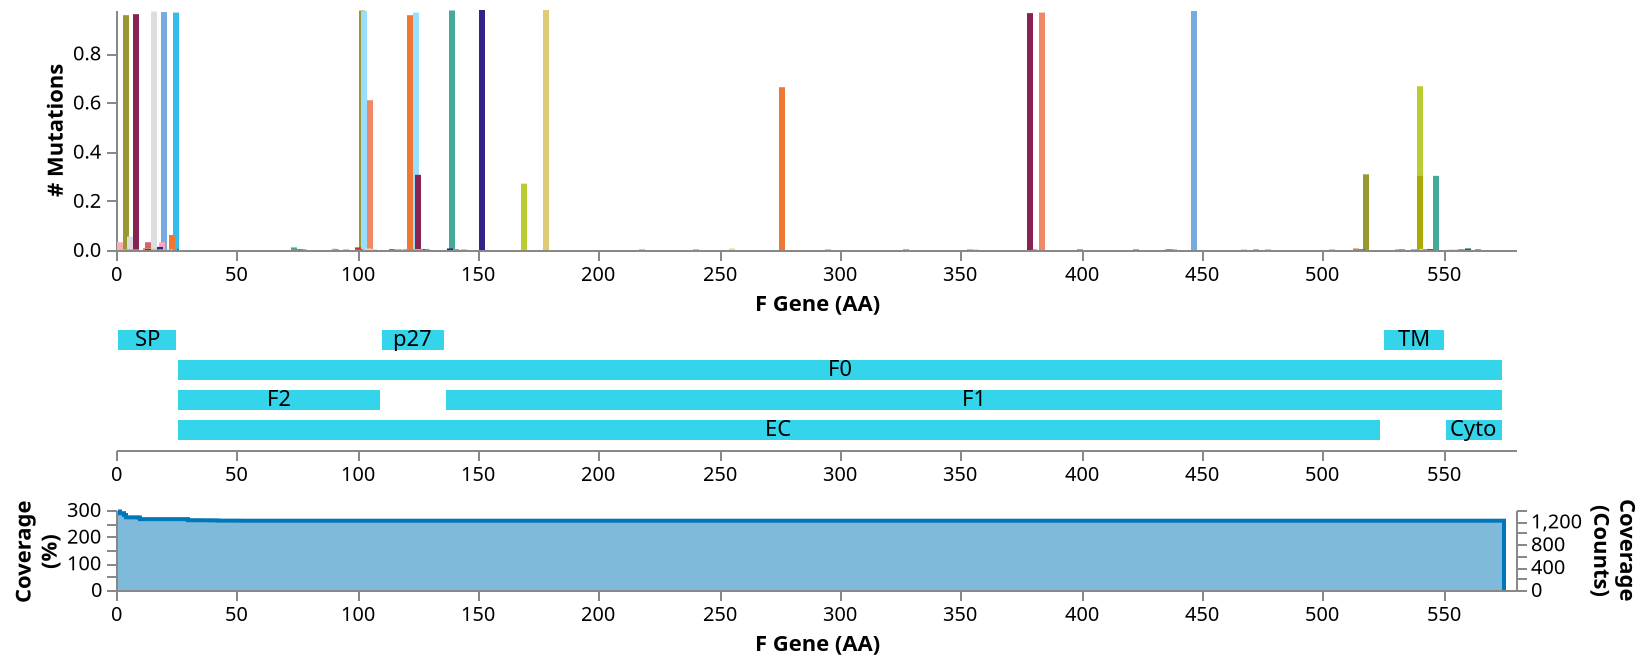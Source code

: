 {
  "$schema": "https://vega.github.io/schema/vega/v5.json",
  "description": "A basic bar chart example, with value labels shown upon mouse hover.",
  "width": 700,
  "height": 300,
  "padding": 5,

  "signals": [
    { "name": "entropyPlotHeight", "value": 120 },
    { "name": "entropyPlotYRange", "update": "[entropyPlotHeight, 0]" },

    { "name": "domainPlotHeight", "value": 60 },
    { "name": "domainPlotYRange", "update": "[domainPlotHeight, 0]" },
    { "name": "domainPlotY", "update": "height - entropyPlotHeight - 20" },

    { "name": "coveragePlotHeight", "value": 40 },
    { "name": "coveragePlotYRange", "update": "[coveragePlotHeight, 0]" },
    { "name": "coveragePlotY", "update": "domainPlotY + domainPlotHeight + 30"},

    { "name": "yMode", "value": "percentages"},
    { "name": "yScaleExponent", "value": 1.0 },
    { "name": "totalSequences", "value": 474 },
    { "name": "numDomainRows", "value": 4 },
    { "name": "domainYScale", "update": "[0, numDomainRows * 1.5]"},
    { "name": "posField", "value": 1 },
    {
      "name": "rectWidth",
      "update": "invert('xDetail', 3)"
    },
    { "name": "xRange", "value": [0, 580] },
    { "name": "xLabel", "value": "F Gene (AA)" },
    { "name": "yLabel", "value": "# Mutations" },
    { "name": "detailDomain" },
    {
      "name": "hoverGroup",
      "value": null,
      "on": [
        {
          "events": "@entropybars:mouseover!",
          "update": "{group: datum.mutation}"
        },
        {
          "events": "@entropybars:mouseout!",
          "update": "null"
        }
      ]
    },
    {
      "name": "clearMutation",
      "value": true,
      "on": [
        {
          "events": "mouseup[!event.item]",
          "update": "true",
          "force": true
        }
      ]
    },
    {
      "name": "shiftMutation",
      "value": false,
      "on": [
        {
          "events": "@entropybars:click",
          "update": "event.shiftKey",
          "force": true
        }
      ]
    },
    {
      "name": "clickedMutation",
      "value": null,
      "on": [
        {
          "events": "@entropybars:click",
          "update": "{group: datum.mutation}",
          "force": true
        }
      ]
    },
    {
      "name": "clearDomain",
      "value": true,
      "on": [{ "events": "window:mousedown", "update": "true", "force": true }]
    },
    {
      "name": "shiftDomain",
      "value": false,
      "on": [
        {
          "events": "@domain_rects:click",
          "update": "event.shiftKey",
          "force": true
        }
      ]
    },
    {
      "name": "clickedDomain",
      "value": null,
      "on": [
        {
          "events": "@domain_rects:click",
          "update": "{name: datum.name}",
          "force": true
        }
      ]
    }
  ],
  "data": [
    {
      "name": "table",
      "format": {
        "type": "json"
      },
      "values": [{"group_id":196,"counts":463,"group":"F|152|V|I","group_name":"F:V152I","color":"#332288","percent":0.9767932489451476,"pos":152,"gene_or_protein":"F","mutation":"F|152|V|I","mutationName":"F:V152I","feature":"F","partial_adjusted":1},{"group_id":225,"counts":463,"group":"F|178|L|V","group_name":"F:L178V","color":"#ddcc77","percent":0.9767932489451476,"pos":178,"gene_or_protein":"F","mutation":"F|178|L|V","mutationName":"F:L178V","feature":"F","partial_adjusted":1},{"group_id":8,"counts":462,"group":"F|102|P|A","group_name":"F:P102A","color":"#999933","percent":0.9746835443037974,"pos":102,"gene_or_protein":"F","mutation":"F|102|P|A","mutationName":"F:P102A","feature":"F","partial_adjusted":0.9978401727861771},{"group_id":174,"counts":462,"group":"F|139|V|G","group_name":"F:V139G","color":"#44aa99","percent":0.9746835443037974,"pos":139,"gene_or_protein":"F","mutation":"F|139|V|G","mutationName":"F:V139G","feature":"F","partial_adjusted":0.9978401727861771},{"group_id":14,"counts":461,"group":"F|103|T|A","group_name":"F:T103A","color":"#99DDFF","percent":0.9725738396624473,"pos":103,"gene_or_protein":"F","mutation":"F|103|T|A","mutationName":"F:T103A","feature":"F","partial_adjusted":0.9956803455723542},{"group_id":517,"counts":461,"group":"F|447|M|V","group_name":"F:M447V","color":"#77AADD","percent":0.9725738396624473,"pos":447,"gene_or_protein":"F","mutation":"F|447|M|V","mutationName":"F:M447V","feature":"F","partial_adjusted":0.9956803455723542},{"group_id":213,"counts":460,"group":"F|16|T|A","group_name":"F:T16A","color":"#DDDDDD","percent":0.9704641350210971,"pos":16,"gene_or_protein":"F","mutation":"F|16|T|A","mutationName":"F:T16A","feature":"F","partial_adjusted":0.9935205183585313},{"group_id":301,"counts":459,"group":"F|20|F|L","group_name":"F:F20L","color":"#77AADD","percent":0.9683544303797469,"pos":20,"gene_or_protein":"F","mutation":"F|20|F|L","mutationName":"F:F20L","feature":"F","partial_adjusted":0.9913606911447084},{"group_id":110,"counts":458,"group":"F|124|K|N","group_name":"F:K124N","color":"#99DDFF","percent":0.9662447257383966,"pos":124,"gene_or_protein":"F","mutation":"F|124|K|N","mutationName":"F:K124N","feature":"F","partial_adjusted":0.9892008639308856},{"group_id":359,"counts":458,"group":"F|25|G|S","group_name":"F:G25S","color":"#33bbee","percent":0.9662447257383966,"pos":25,"gene_or_protein":"F","mutation":"F|25|G|S","mutationName":"F:G25S","feature":"F","partial_adjusted":0.9892008639308856},{"group_id":475,"counts":458,"group":"F|384|V|I","group_name":"F:V384I","color":"#EE8866","percent":0.9662447257383966,"pos":384,"gene_or_protein":"F","mutation":"F|384|V|I","mutationName":"F:V384I","feature":"F","partial_adjusted":0.9892008639308856},{"group_id":467,"counts":457,"group":"F|379|I|V","group_name":"F:I379V","color":"#882255","percent":0.9641350210970464,"pos":379,"gene_or_protein":"F","mutation":"F|379|I|V","mutationName":"F:I379V","feature":"F","partial_adjusted":0.9870410367170627},{"group_id":731,"counts":455,"group":"F|8|A|T","group_name":"F:A8T","color":"#882255","percent":0.959915611814346,"pos":8,"gene_or_protein":"F","mutation":"F|8|A|T","mutationName":"F:A8T","feature":"F","partial_adjusted":0.9827213822894169},{"group_id":97,"counts":453,"group":"F|122|A|T","group_name":"F:A122T","color":"#ee7733","percent":0.9556962025316456,"pos":122,"gene_or_protein":"F","mutation":"F|122|A|T","mutationName":"F:A122T","feature":"F","partial_adjusted":0.978401727861771},{"group_id":560,"counts":453,"group":"F|4|L|P","group_name":"F:L4P","color":"#999933","percent":0.9556962025316456,"pos":4,"gene_or_protein":"F","mutation":"F|4|L|P","mutationName":"F:L4P","feature":"F","partial_adjusted":0.978401727861771},{"group_id":616,"counts":316,"group":"F|540|S|A","group_name":"F:S540A","color":"#BBCC33","percent":0.6666666666666666,"pos":540,"gene_or_protein":"F","mutation":"F|540|S|A","mutationName":"F:S540A","feature":"F","partial_adjusted":0.6825053995680346},{"group_id":385,"counts":314,"group":"F|276|N|S","group_name":"F:N276S","color":"#ee7733","percent":0.6624472573839663,"pos":276,"gene_or_protein":"F","mutation":"F|276|N|S","mutationName":"F:N276S","feature":"F","partial_adjusted":0.6781857451403888},{"group_id":19,"counts":289,"group":"F|105|N|S","group_name":"F:N105S","color":"#EE8866","percent":0.609704641350211,"pos":105,"gene_or_protein":"F","mutation":"F|105|N|S","mutationName":"F:N105S","feature":"F","partial_adjusted":0.6241900647948164},{"group_id":584,"counts":146,"group":"F|518|A|V","group_name":"F:A518V","color":"#999933","percent":0.3080168776371308,"pos":518,"gene_or_protein":"F","mutation":"F|518|A|V","mutationName":"F:A518V","feature":"F","partial_adjusted":0.31533477321814257},{"group_id":131,"counts":145,"group":"F|125|T|N","group_name":"F:T125N","color":"#882255","percent":0.3059071729957806,"pos":125,"gene_or_protein":"F","mutation":"F|125|T|N","mutationName":"F:T125N","feature":"F","partial_adjusted":0.31317494600431967},{"group_id":617,"counts":143,"group":"F|540|S|L","group_name":"F:S540L","color":"#AAAA00","percent":0.30168776371308015,"pos":540,"gene_or_protein":"F","mutation":"F|540|S|L","mutationName":"F:S540L","feature":"F","partial_adjusted":0.30885529157667385},{"group_id":630,"counts":143,"group":"F|547|L|F","group_name":"F:L547F","color":"#44aa99","percent":0.30168776371308015,"pos":547,"gene_or_protein":"F","mutation":"F|547|L|F","mutationName":"F:L547F","feature":"F","partial_adjusted":0.30885529157667385},{"group_id":208,"counts":128,"group":"F|169|S|N","group_name":"F:S169N","color":"#BBCC33","percent":0.270042194092827,"pos":169,"gene_or_protein":"F","mutation":"F|169|S|N","mutationName":"F:S169N","feature":"F","partial_adjusted":0.27645788336933047},{"group_id":337,"counts":29,"group":"F|23|A|T","group_name":"F:A23T","color":"#ee7733","percent":0.06118143459915612,"pos":23,"gene_or_protein":"F","mutation":"F|23|A|T","mutationName":"F:A23T","feature":"F","partial_adjusted":0.06263498920086392},{"group_id":693,"counts":26,"group":"F|6|L|F","group_name":"F:L6F","color":"#DDDDDD","percent":0.05485232067510549,"pos":6,"gene_or_protein":"F","mutation":"F|6|L|F","mutationName":"F:L6F","feature":"F","partial_adjusted":0.056155507559395246},{"group_id":178,"counts":15,"group":"F|13|T|A","group_name":"F:T13A","color":"#cc6677","percent":0.03164556962025317,"pos":13,"gene_or_protein":"F","mutation":"F|13|T|A","mutationName":"F:T13A","feature":"F","partial_adjusted":0.032397408207343416},{"group_id":260,"counts":15,"group":"F|19|T|S","group_name":"F:T19S","color":"#FFAABB","percent":0.03164556962025317,"pos":19,"gene_or_protein":"F","mutation":"F|19|T|S","mutationName":"F:T19S","feature":"F","partial_adjusted":0.032397408207343416},{"group_id":404,"counts":15,"group":"F|2|E|D","group_name":"F:E2D","color":"#FFAABB","percent":0.03164556962025317,"pos":2,"gene_or_protein":"F","mutation":"F|2|E|D","mutationName":"F:E2D","feature":"F","partial_adjusted":0.032397408207343416},{"group_id":244,"counts":6,"group":"F|18|V|A","group_name":"F:V18A","color":"#332288","percent":0.012658227848101266,"pos":18,"gene_or_protein":"F","mutation":"F|18|V|A","mutationName":"F:V18A","feature":"F","partial_adjusted":0.012958963282937365},{"group_id":2,"counts":5,"group":"F|100|T|S","group_name":"F:T100S","color":"#cc3311","percent":0.010548523206751054,"pos":100,"gene_or_protein":"F","mutation":"F|100|T|S","mutationName":"F:T100S","feature":"F","partial_adjusted":0.01079913606911447},{"group_id":702,"counts":5,"group":"F|74|A|T","group_name":"F:A74T","color":"#44aa99","percent":0.010548523206751054,"pos":74,"gene_or_protein":"F","mutation":"F|74|A|T","mutationName":"F:A74T","feature":"F","partial_adjusted":0.01079913606911447},{"group_id":163,"counts":4,"group":"F|12|T|I","group_name":"F:T12I","color":"#EE8866","percent":0.008438818565400843,"pos":12,"gene_or_protein":"F","mutation":"F|12|T|I","mutationName":"F:T12I","feature":"F","partial_adjusted":0.008639308855291577},{"group_id":741,"counts":3,"group":"F|90|V|I","group_name":"F:V90I","color":"#DDDDDD","percent":0.006329113924050633,"pos":90,"gene_or_protein":"F","mutation":"F|90|V|I","mutationName":"F:V90I","feature":"F","partial_adjusted":0.0064794816414686825},{"group_id":201,"counts":3,"group":"F|15|L|F","group_name":"F:L15F","color":"#ddcc77","percent":0.006329113924050633,"pos":15,"gene_or_protein":"F","mutation":"F|15|L|F","mutationName":"F:L15F","feature":"F","partial_adjusted":0.0064794816414686825},{"group_id":655,"counts":3,"group":"F|560|S|N","group_name":"F:S560N","color":"#117733","percent":0.006329113924050633,"pos":560,"gene_or_protein":"F","mutation":"F|560|S|N","mutationName":"F:S560N","feature":"F","partial_adjusted":0.0064794816414686825},{"group_id":18,"counts":3,"group":"F|104|N|S","group_name":"F:N104S","color":"#EEDD88","percent":0.006329113924050633,"pos":104,"gene_or_protein":"F","mutation":"F|104|N|S","mutationName":"F:N104S","feature":"F","partial_adjusted":0.0064794816414686825},{"group_id":172,"counts":3,"group":"F|138|L|I","group_name":"F:L138I","color":"#332288","percent":0.006329113924050633,"pos":138,"gene_or_protein":"F","mutation":"F|138|L|I","mutationName":"F:L138I","feature":"F","partial_adjusted":0.0064794816414686825},{"group_id":354,"counts":3,"group":"F|255|S|G","group_name":"F:S255G","color":"#EEDD88","percent":0.006329113924050633,"pos":255,"gene_or_protein":"F","mutation":"F|255|S|G","mutationName":"F:S255G","feature":"F","partial_adjusted":0.0064794816414686825},{"group_id":577,"counts":3,"group":"F|514|H|Y","group_name":"F:H514Y","color":"#ee7733","percent":0.006329113924050633,"pos":514,"gene_or_protein":"F","mutation":"F|514|H|Y","mutationName":"F:H514Y","feature":"F","partial_adjusted":0.0064794816414686825},{"group_id":49,"counts":2,"group":"F|114|F|S","group_name":"F:F114S","color":"#ee7733","percent":0.004219409282700422,"pos":114,"gene_or_protein":"F","mutation":"F|114|F|S","mutationName":"F:F114S","feature":"F","partial_adjusted":0.004319654427645789},{"group_id":179,"counts":2,"group":"F|13|T|I","group_name":"F:T13I","color":"#882255","percent":0.004219409282700422,"pos":13,"gene_or_protein":"F","mutation":"F|13|T|I","mutationName":"F:T13I","feature":"F","partial_adjusted":0.004319654427645789},{"group_id":21,"counts":2,"group":"F|107|A|S","group_name":"F:A107S","color":"#DDDDDD","percent":0.004219409282700422,"pos":107,"gene_or_protein":"F","mutation":"F|107|A|S","mutationName":"F:A107S","feature":"F","partial_adjusted":0.004319654427645789},{"group_id":358,"counts":2,"group":"F|25|G|N","group_name":"F:G25N","color":"#0077bb","percent":0.004219409282700422,"pos":25,"gene_or_protein":"F","mutation":"F|25|G|N","mutationName":"F:G25N","feature":"F","partial_adjusted":0.004319654427645789},{"group_id":137,"counts":2,"group":"F|127|V|I","group_name":"F:V127I","color":"#AAAA00","percent":0.004219409282700422,"pos":127,"gene_or_protein":"F","mutation":"F|127|V|I","mutationName":"F:V127I","feature":"F","partial_adjusted":0.004319654427645789},{"group_id":181,"counts":2,"group":"F|141|L|F","group_name":"F:L141F","color":"#77AADD","percent":0.004219409282700422,"pos":141,"gene_or_protein":"F","mutation":"F|141|L|F","mutationName":"F:L141F","feature":"F","partial_adjusted":0.004319654427645789},{"group_id":618,"counts":2,"group":"F|541|L|S","group_name":"F:L541S","color":"#EEDD88","percent":0.004219409282700422,"pos":541,"gene_or_protein":"F","mutation":"F|541|L|S","mutationName":"F:L541S","feature":"F","partial_adjusted":0.004319654427645789},{"group_id":730,"counts":2,"group":"F|8|A|S","group_name":"F:A8S","color":"#cc6677","percent":0.004219409282700422,"pos":8,"gene_or_protein":"F","mutation":"F|8|A|S","mutationName":"F:A8S","feature":"F","partial_adjusted":0.004319654427645789},{"group_id":142,"counts":2,"group":"F|128|T|I","group_name":"F:T128I","color":"#0077bb","percent":0.004219409282700422,"pos":128,"gene_or_protein":"F","mutation":"F|128|T|I","mutationName":"F:T128I","feature":"F","partial_adjusted":0.004319654427645789},{"group_id":706,"counts":2,"group":"F|76|V|A","group_name":"F:V76A","color":"#cc6677","percent":0.004219409282700422,"pos":76,"gene_or_protein":"F","mutation":"F|76|V|A","mutationName":"F:V76A","feature":"F","partial_adjusted":0.004319654427645789},{"group_id":64,"counts":2,"group":"F|117|Y|H","group_name":"F:Y117H","color":"#BBCC33","percent":0.004219409282700422,"pos":117,"gene_or_protein":"F","mutation":"F|117|Y|H","mutationName":"F:Y117H","feature":"F","partial_adjusted":0.004319654427645789},{"group_id":113,"counts":2,"group":"F|124|K|Y","group_name":"F:K124Y","color":"#AAAA00","percent":0.004219409282700422,"pos":124,"gene_or_protein":"F","mutation":"F|124|K|Y","mutationName":"F:K124Y","feature":"F","partial_adjusted":0.004319654427645789},{"group_id":626,"counts":2,"group":"F|544|V|I","group_name":"F:V544I","color":"#cc3311","percent":0.004219409282700422,"pos":544,"gene_or_protein":"F","mutation":"F|544|V|I","mutationName":"F:V544I","feature":"F","partial_adjusted":0.004319654427645789},{"group_id":708,"counts":1,"group":"F|77|K|R","group_name":"F:K77R","color":"#aa4499","percent":0.002109704641350211,"pos":77,"gene_or_protein":"F","mutation":"F|77|K|R","mutationName":"F:K77R","feature":"F","partial_adjusted":0.0021598272138228943},{"group_id":509,"counts":1,"group":"F|436|S|F","group_name":"F:S436F","color":"#88ccee","percent":0.002109704641350211,"pos":436,"gene_or_protein":"F","mutation":"F|436|S|F","mutationName":"F:S436F","feature":"F","partial_adjusted":0.0021598272138228943},{"group_id":543,"counts":1,"group":"F|477|F|Y","group_name":"F:F477Y","color":"#44BB99","percent":0.002109704641350211,"pos":477,"gene_or_protein":"F","mutation":"F|477|F|Y","mutationName":"F:F477Y","feature":"F","partial_adjusted":0.0021598272138228943},{"group_id":133,"counts":1,"group":"F|125|T|S","group_name":"F:T125S","color":"#77AADD","percent":0.002109704641350211,"pos":125,"gene_or_protein":"F","mutation":"F|125|T|S","mutationName":"F:T125S","feature":"F","partial_adjusted":0.0021598272138228943},{"group_id":87,"counts":1,"group":"F|120|N|K","group_name":"F:N120K","color":"#44BB99","percent":0.002109704641350211,"pos":120,"gene_or_protein":"F","mutation":"F|120|N|K","mutationName":"F:N120K","feature":"F","partial_adjusted":0.0021598272138228943},{"group_id":129,"counts":1,"group":"F|125|T|I","group_name":"F:T125I","color":"#ddcc77","percent":0.002109704641350211,"pos":125,"gene_or_protein":"F","mutation":"F|125|T|I","mutationName":"F:T125I","feature":"F","partial_adjusted":0.0021598272138228943},{"group_id":350,"counts":1,"group":"F|24|S|F","group_name":"F:S24F","color":"#99DDFF","percent":0.002109704641350211,"pos":24,"gene_or_protein":"F","mutation":"F|24|S|F","mutationName":"F:S24F","feature":"F","partial_adjusted":0.0021598272138228943},{"group_id":742,"counts":1,"group":"F|91|T|I","group_name":"F:T91I","color":"#0077bb","percent":0.002109704641350211,"pos":91,"gene_or_protein":"F","mutation":"F|91|T|I","mutationName":"F:T91I","feature":"F","partial_adjusted":0.0021598272138228943},{"group_id":567,"counts":1,"group":"F|504|A|S","group_name":"F:A504S","color":"#44BB99","percent":0.002109704641350211,"pos":504,"gene_or_protein":"F","mutation":"F|504|A|S","mutationName":"F:A504S","feature":"F","partial_adjusted":0.0021598272138228943},{"group_id":489,"counts":1,"group":"F|3|L|S","group_name":"F:L3S","color":"#ddcc77","percent":0.002109704641350211,"pos":3,"gene_or_protein":"F","mutation":"F|3|L|S","mutationName":"F:L3S","feature":"F","partial_adjusted":0.0021598272138228943},{"group_id":432,"counts":1,"group":"F|327|K|R","group_name":"F:K327R","color":"#009988","percent":0.002109704641350211,"pos":327,"gene_or_protein":"F","mutation":"F|327|K|R","mutationName":"F:K327R","feature":"F","partial_adjusted":0.0021598272138228943},{"group_id":642,"counts":1,"group":"F|553|R|K","group_name":"F:R553K","color":"#EEDD88","percent":0.002109704641350211,"pos":553,"gene_or_protein":"F","mutation":"F|553|R|K","mutationName":"F:R553K","feature":"F","partial_adjusted":0.0021598272138228943},{"group_id":645,"counts":1,"group":"F|554|S|N","group_name":"F:S554N","color":"#DDDDDD","percent":0.002109704641350211,"pos":554,"gene_or_protein":"F","mutation":"F|554|S|N","mutationName":"F:S554N","feature":"F","partial_adjusted":0.0021598272138228943},{"group_id":153,"counts":1,"group":"F|129|L|S","group_name":"F:L129S","color":"#ddcc77","percent":0.002109704641350211,"pos":129,"gene_or_protein":"F","mutation":"F|129|L|S","mutationName":"F:L129S","feature":"F","partial_adjusted":0.0021598272138228943},{"group_id":581,"counts":1,"group":"F|516|V|I","group_name":"F:V516I","color":"#88ccee","percent":0.002109704641350211,"pos":516,"gene_or_protein":"F","mutation":"F|516|V|I","mutationName":"F:V516I","feature":"F","partial_adjusted":0.0021598272138228943},{"group_id":607,"counts":1,"group":"F|533|V|I","group_name":"F:V533I","color":"#117733","percent":0.002109704641350211,"pos":533,"gene_or_protein":"F","mutation":"F|533|V|I","mutationName":"F:V533I","feature":"F","partial_adjusted":0.0021598272138228943},{"group_id":134,"counts":1,"group":"F|126|N|D","group_name":"F:N126D","color":"#99DDFF","percent":0.002109704641350211,"pos":126,"gene_or_protein":"F","mutation":"F|126|N|D","mutationName":"F:N126D","feature":"F","partial_adjusted":0.0021598272138228943},{"group_id":89,"counts":1,"group":"F|120|N|Y","group_name":"F:N120Y","color":"#AAAA00","percent":0.002109704641350211,"pos":120,"gene_or_protein":"F","mutation":"F|120|N|Y","mutationName":"F:N120Y","feature":"F","partial_adjusted":0.0021598272138228943},{"group_id":659,"counts":1,"group":"F|564|L|V","group_name":"F:L564V","color":"#882255","percent":0.002109704641350211,"pos":564,"gene_or_protein":"F","mutation":"F|564|L|V","mutationName":"F:L564V","feature":"F","partial_adjusted":0.0021598272138228943},{"group_id":511,"counts":1,"group":"F|437|N|K","group_name":"F:N437K","color":"#117733","percent":0.002109704641350211,"pos":437,"gene_or_protein":"F","mutation":"F|437|N|K","mutationName":"F:N437K","feature":"F","partial_adjusted":0.0021598272138228943},{"group_id":512,"counts":1,"group":"F|438|G|R","group_name":"F:G438R","color":"#999933","percent":0.002109704641350211,"pos":438,"gene_or_protein":"F","mutation":"F|438|G|R","mutationName":"F:G438R","feature":"F","partial_adjusted":0.0021598272138228943},{"group_id":81,"counts":1,"group":"F|119|L|H","group_name":"F:L119H","color":"#ddcc77","percent":0.002109704641350211,"pos":119,"gene_or_protein":"F","mutation":"F|119|L|H","mutationName":"F:L119H","feature":"F","partial_adjusted":0.0021598272138228943},{"group_id":62,"counts":1,"group":"F|116|N|S","group_name":"F:N116S","color":"#99DDFF","percent":0.002109704641350211,"pos":116,"gene_or_protein":"F","mutation":"F|116|N|S","mutationName":"F:N116S","feature":"F","partial_adjusted":0.0021598272138228943},{"group_id":183,"counts":1,"group":"F|144|V|I","group_name":"F:V144I","color":"#44BB99","percent":0.002109704641350211,"pos":144,"gene_or_protein":"F","mutation":"F|144|V|I","mutationName":"F:V144I","feature":"F","partial_adjusted":0.0021598272138228943},{"group_id":709,"counts":1,"group":"F|78|L|F","group_name":"F:L78F","color":"#77AADD","percent":0.002109704641350211,"pos":78,"gene_or_protein":"F","mutation":"F|78|L|F","mutationName":"F:L78F","feature":"F","partial_adjusted":0.0021598272138228943},{"group_id":344,"counts":1,"group":"F|240|N|K","group_name":"F:N240K","color":"#999933","percent":0.002109704641350211,"pos":240,"gene_or_protein":"F","mutation":"F|240|N|K","mutationName":"F:N240K","feature":"F","partial_adjusted":0.0021598272138228943},{"group_id":446,"counts":1,"group":"F|356|E|D","group_name":"F:E356D","color":"#99DDFF","percent":0.002109704641350211,"pos":356,"gene_or_protein":"F","mutation":"F|356|E|D","mutationName":"F:E356D","feature":"F","partial_adjusted":0.0021598272138228943},{"group_id":650,"counts":1,"group":"F|558|T|I","group_name":"F:T558I","color":"#cc3311","percent":0.002109704641350211,"pos":558,"gene_or_protein":"F","mutation":"F|558|T|I","mutationName":"F:T558I","feature":"F","partial_adjusted":0.0021598272138228943},{"group_id":182,"counts":1,"group":"F|144|V|F","group_name":"F:V144F","color":"#99DDFF","percent":0.002109704641350211,"pos":144,"gene_or_protein":"F","mutation":"F|144|V|F","mutationName":"F:V144F","feature":"F","partial_adjusted":0.0021598272138228943},{"group_id":229,"counts":1,"group":"F|17|A|T","group_name":"F:A17T","color":"#77AADD","percent":0.002109704641350211,"pos":17,"gene_or_protein":"F","mutation":"F|17|A|T","mutationName":"F:A17T","feature":"F","partial_adjusted":0.0021598272138228943},{"group_id":606,"counts":1,"group":"F|531|I|V","group_name":"F:I531V","color":"#44aa99","percent":0.002109704641350211,"pos":531,"gene_or_protein":"F","mutation":"F|531|I|V","mutationName":"F:I531V","feature":"F","partial_adjusted":0.0021598272138228943},{"group_id":580,"counts":1,"group":"F|516|V|A","group_name":"F:V516A","color":"#332288","percent":0.002109704641350211,"pos":516,"gene_or_protein":"F","mutation":"F|516|V|A","mutationName":"F:V516A","feature":"F","partial_adjusted":0.0021598272138228943},{"group_id":4,"counts":1,"group":"F|101|P|S","group_name":"F:P101S","color":"#332288","percent":0.002109704641350211,"pos":101,"gene_or_protein":"F","mutation":"F|101|P|S","mutationName":"F:P101S","feature":"F","partial_adjusted":0.0021598272138228943},{"group_id":246,"counts":1,"group":"F|18|V|I","group_name":"F:V18I","color":"#44aa99","percent":0.002109704641350211,"pos":18,"gene_or_protein":"F","mutation":"F|18|V|I","mutationName":"F:V18I","feature":"F","partial_adjusted":0.0021598272138228943},{"group_id":135,"counts":1,"group":"F|126|N|H","group_name":"F:N126H","color":"#44BB99","percent":0.002109704641350211,"pos":126,"gene_or_protein":"F","mutation":"F|126|N|H","mutationName":"F:N126H","feature":"F","partial_adjusted":0.0021598272138228943},{"group_id":313,"counts":1,"group":"F|218|E|G","group_name":"F:E218G","color":"#ee7733","percent":0.002109704641350211,"pos":218,"gene_or_protein":"F","mutation":"F|218|E|G","mutationName":"F:E218G","feature":"F","partial_adjusted":0.0021598272138228943},{"group_id":442,"counts":1,"group":"F|354|Q|K","group_name":"F:Q354K","color":"#cc6677","percent":0.002109704641350211,"pos":354,"gene_or_protein":"F","mutation":"F|354|Q|K","mutationName":"F:Q354K","feature":"F","partial_adjusted":0.0021598272138228943},{"group_id":649,"counts":1,"group":"F|557|V|I","group_name":"F:V557I","color":"#ee7733","percent":0.002109704641350211,"pos":557,"gene_or_protein":"F","mutation":"F|557|V|I","mutationName":"F:V557I","feature":"F","partial_adjusted":0.0021598272138228943},{"group_id":695,"counts":1,"group":"F|6|L|I","group_name":"F:L6I","color":"#33bbee","percent":0.002109704641350211,"pos":6,"gene_or_protein":"F","mutation":"F|6|L|I","mutationName":"F:L6I","feature":"F","partial_adjusted":0.0021598272138228943},{"group_id":487,"counts":1,"group":"F|399|K|I","group_name":"F:K399I","color":"#117733","percent":0.002109704641350211,"pos":399,"gene_or_protein":"F","mutation":"F|399|K|I","mutationName":"F:K399I","feature":"F","partial_adjusted":0.0021598272138228943},{"group_id":510,"counts":1,"group":"F|436|S|T","group_name":"F:S436T","color":"#44aa99","percent":0.002109704641350211,"pos":436,"gene_or_protein":"F","mutation":"F|436|S|T","mutationName":"F:S436T","feature":"F","partial_adjusted":0.0021598272138228943},{"group_id":468,"counts":1,"group":"F|380|N|S","group_name":"F:N380S","color":"#aa4499","percent":0.002109704641350211,"pos":380,"gene_or_protein":"F","mutation":"F|380|N|S","mutationName":"F:N380S","feature":"F","partial_adjusted":0.0021598272138228943},{"group_id":502,"counts":1,"group":"F|423|T|A","group_name":"F:T423A","color":"#0077bb","percent":0.002109704641350211,"pos":423,"gene_or_protein":"F","mutation":"F|423|T|A","mutationName":"F:T423A","feature":"F","partial_adjusted":0.0021598272138228943},{"group_id":401,"counts":1,"group":"F|295|E|D","group_name":"F:E295D","color":"#AAAA00","percent":0.002109704641350211,"pos":295,"gene_or_protein":"F","mutation":"F|295|E|D","mutationName":"F:E295D","feature":"F","partial_adjusted":0.0021598272138228943},{"group_id":50,"counts":1,"group":"F|114|F|V","group_name":"F:F114V","color":"#cc3311","percent":0.002109704641350211,"pos":114,"gene_or_protein":"F","mutation":"F|114|F|V","mutationName":"F:F114V","feature":"F","partial_adjusted":0.0021598272138228943},{"group_id":112,"counts":1,"group":"F|124|K|T","group_name":"F:K124T","color":"#BBCC33","percent":0.002109704641350211,"pos":124,"gene_or_protein":"F","mutation":"F|124|K|T","mutationName":"F:K124T","feature":"F","partial_adjusted":0.0021598272138228943},{"group_id":612,"counts":1,"group":"F|538|L|V","group_name":"F:L538V","color":"#aa4499","percent":0.002109704641350211,"pos":538,"gene_or_protein":"F","mutation":"F|538|L|V","mutationName":"F:L538V","feature":"F","partial_adjusted":0.0021598272138228943},{"group_id":622,"counts":1,"group":"F|543|A|T","group_name":"F:A543T","color":"#0077bb","percent":0.002109704641350211,"pos":543,"gene_or_protein":"F","mutation":"F|543|A|T","mutationName":"F:A543T","feature":"F","partial_adjusted":0.0021598272138228943},{"group_id":745,"counts":1,"group":"F|95|L|S","group_name":"F:L95S","color":"#ee7733","percent":0.002109704641350211,"pos":95,"gene_or_protein":"F","mutation":"F|95|L|S","mutationName":"F:L95S","feature":"F","partial_adjusted":0.0021598272138228943},{"group_id":533,"counts":1,"group":"F|467|L|P","group_name":"F:L467P","color":"#88ccee","percent":0.002109704641350211,"pos":467,"gene_or_protein":"F","mutation":"F|467|L|P","mutationName":"F:L467P","feature":"F","partial_adjusted":0.0021598272138228943},{"group_id":540,"counts":1,"group":"F|472|E|K","group_name":"F:E472K","color":"#aa4499","percent":0.002109704641350211,"pos":472,"gene_or_protein":"F","mutation":"F|472|E|K","mutationName":"F:E472K","feature":"F","partial_adjusted":0.0021598272138228943},{"group_id":1,"counts":1,"group":"F|100|T|I","group_name":"F:T100I","color":"#ee7733","percent":0.002109704641350211,"pos":100,"gene_or_protein":"F","mutation":"F|100|T|I","mutationName":"F:T100I","feature":"F","partial_adjusted":0.0021598272138228943},{"group_id":256,"counts":1,"group":"F|19|T|I","group_name":"F:T19I","color":"#BBCC33","percent":0.002109704641350211,"pos":19,"gene_or_protein":"F","mutation":"F|19|T|I","mutationName":"F:T19I","feature":"F","partial_adjusted":0.0021598272138228943},{"group_id":326,"counts":1,"group":"F|22|F|S","group_name":"F:F22S","color":"#99DDFF","percent":0.002109704641350211,"pos":22,"gene_or_protein":"F","mutation":"F|22|F|S","mutationName":"F:F22S","feature":"F","partial_adjusted":0.0021598272138228943}],
      "transform": [
        {
          "type": "formula",
          "expr": "datum.counts / totalSequences",
          "as": "percent"
        },
        {
          "type": "formula",
          "expr": "((yMode == 'counts') * datum.counts) + ((yMode == 'percentages') * datum.percent) + ((yMode == 'partial_adjusted') * datum.partial_adjusted)",
          "as": "y"
        }
      ]
    },
    {
      "name": "tableFiltered",
      "source": "table",
      "transform": [
        {
          "type": "filter",
          "expr": "isValid(detailDomain) ? datum.pos >= detailDomain[0] && datum.pos <= detailDomain[1] : datum"
        }
      ]
    },
    {
      "name": "selected",
      "values": [],
      "on": [
        { "trigger": "clearMutation", "remove": true },
        { "trigger": "!shiftMutation", "remove": true },
        { "trigger": "!shiftMutation && clickedMutation", "insert": "clickedMutation" },
        { "trigger": "shiftMutation && clickedMutation", "toggle": "clickedMutation" }
      ],
      "transform": [
        {
          "type": "formula",
          "expr": "parseInt(split(datum.group, '|')[1])",
          "as": "pos"
        },
        {
          "type": "lookup",
          "from": "table",
          "key": "mutation",
          "values": ["color"],
          "fields": ["group"],
          "as": ["color"]
        }
      ]
    },
    {
      "name": "domains",
      "format": {
        "type": "json"
      },
      "values": [{"name":"Signal peptide","abbr":"SP","ranges":[[1,25]],"row":0},{"name":"F0","abbr":"F0","ranges":[[26,574]],"row":1},{"name":"F2","abbr":"F2","ranges":[[26,109]],"row":2},{"name":"p27","abbr":"p27","ranges":[[110,136]],"row":0},{"name":"F1","abbr":"F1","ranges":[[137,574]],"row":2},{"name":"Extracellular","abbr":"EC","ranges":[[26,524]],"row":3},{"name":"Transmembrane, Helical","abbr":"TM","ranges":[[525,550]],"row":0},{"name":"Cytoplasmic","abbr":"Cyto","ranges":[[551,574]],"row":3}],
      "transform": [
        {
          "type": "formula",
          "expr": "(datum.row > 0 ? -datum.row - (0.5 * datum.row) : datum.row) + numDomainRows + 2",
          "as": "rowTop"
        },
        { "type": "formula", "expr": "(datum.rowTop - 1)", "as": "rowBottom" },
        {
          "type": "formula",
          "expr": "if(posField, datum.ranges[0][0], (datum.ranges[0][0] * 3 - 2) + xRange[0] - 1)",
          "as": "start"
        },
        {
          "type": "formula",
          "expr": "if(posField, datum.ranges[0][1], datum.start + (datum.ranges[0][1] - datum.ranges[0][0]) * 3 + 2)",
          "as": "end"
        },
        { "type": "filter", "expr": "datum.start < xRange[1]" },
        { "type": "filter", "expr": "indexof(lower(datum.name), 'all') == -1" }
      ]
    },
    {
      "name": "selectedDomains",
      "values": [],
      "on": [
        { "trigger": "clearDomain", "remove": true },
        { "trigger": "!shiftDomain", "remove": true },
        {
          "trigger": "!shiftDomain && clickedDomain",
          "insert": "clickedDomain"
        },
        { "trigger": "shiftDomain && clickedDomain", "toggle": "clickedDomain" }
      ]
    },
    {
      "name": "coverage",
      "values": [{"count":1374,"feature":"F","ind":1},{"count":1344,"feature":"F","ind":2},{"count":1312,"feature":"F","ind":3},{"count":1272,"feature":"F","ind":4},{"count":1268,"feature":"F","ind":9},{"count":1240,"feature":"F","ind":10},{"count":1222,"feature":"F","ind":30},{"count":1221,"feature":"F","ind":31},{"count":1220,"feature":"F","ind":36},{"count":1219,"feature":"F","ind":39},{"count":1217,"feature":"F","ind":41},{"count":1215,"feature":"F","ind":42},{"count":1214,"feature":"F","ind":43},{"count":1213,"feature":"F","ind":51},{"count":0,"feature":"F","ind":575}],
      "transform": [
        {
          "type": "formula",
          "expr": "datum.count / totalSequences",
          "as": "fraction"
        },
        {
          "type": "formula",
          "expr": "datum.fraction * 100",
          "as": "percent"
        }
      ]
    }
  ],

  "scales": [
    {
      "name": "xOverview",
      "type": "linear",
      "domain": { "signal": "xRange" },
      "range": "width",
      "padding": 0.05,
      "round": true,
      "zero": false,
      "clamp": true
    },
    {
      "name": "xDetail",
      "type": "linear",
      "domain": { "signal": "xRange" },
      "domainRaw": { "signal": "detailDomain" },
      "range": "width",
      "padding": 0.05,
      "round": true,
      "zero": false,
      "clamp": true
    }
  ],

  "axes": [],

  "marks": [
    {
      "name": "entropybarplot",
      "type": "group",
      "encode": {
        "update": {
          "x": { "value": 0 },
          "y": { "value": 0 },
          "width": { "signal": "width" },
          "height": { "signal": "entropyPlotHeight" }
        }
      },
      "scales": [
        {
          "name": "entropyYScale",
          "type": "pow",
          "exponent": {"signal": "yScaleExponent"},
          "domain": { "data": "tableFiltered", "field": "y" },
          "range": { "signal": "entropyPlotYRange" }
        }
      ],
      "axes": [
        {
          "orient": "bottom",
          "scale": "xDetail",
          "format": "d",
          "title": { "signal": "xLabel" }
        },
        {
          "orient": "left",
          "scale": "entropyYScale",
          "labelOverlap": "greedy",
          "tickCount": 5,
          "title": { "signal": "yLabel" }
        }
      ],
      "marks": [
        {
          "name": "entropymark",
          "type": "rule",
          "from": { "data": "selected" },
          "encode": {
            "enter": { "zindex": { "value": 1 } },
            "update": {
              "x": { "scale": "xDetail", "field": "pos" },
              "x2": { "scale": "xDetail", "field": "pos" },
              "y": { "value": 0 },
              "y2": { "signal": "entropyPlotHeight" },
              "stroke": { "field": "color" }
            }
          }
        },
        {
          "name": "entropybars",
          "type": "rect",
          "from": { "data": "tableFiltered" },
          "encode": {
            "enter": { "stroke": { "value": "#000" } },
            "update": {
              "xc": { "scale": "xDetail", "field": "pos" },
              "width": { "scale": "xDetail", "signal": "rectWidth" },
              "y": { "scale": "entropyYScale", "field": "y" },
              "y2": { "scale": "entropyYScale", "value": 0 },
              "tooltip": {
                "signal": "{title: datum.mutationName, 'Count': datum.counts, 'Percent': format(datum.percent, '.1%'), 'Percent (coverage adjusted)': format(datum.partial_adjusted, '.1%')}"
              },
              "fill": { "field": "color" },
              "strokeWidth": [
                {
                  "test": "hoverGroup && hoverGroup.group == datum.mutation",
                  "value": 1
                },
                { "value": 0 }
              ],
              "zindex": [
                {
                  "test": "hoverGroup && hoverGroup.group == datum.mutation",
                  "value": 3
                },
                { "value": 2 }
              ]
            }
          }
        }
      ]
    },
    {
      "name": "domainPlot",
      "type": "group",
      "encode": {
        "enter": { "fill": { "value": "transparent" } },
        "update": {
          "x": { "value": 0 },
          "y": { "signal": "domainPlotY" },
          "width": { "signal": "width" },
          "height": { "signal": "domainPlotHeight" }
        }
      },
      "signals": [
        {
          "name": "brush",
          "value": 0,
          "on": [
            { "events": "@domainPlot:mousedown", "update": "[x(), x()]" },
            {
              "events": "[@domainPlot:mousedown, window:mouseup] > window:mousemove!",
              "update": "[brush[0], clamp(x(), 0, width)]"
            },
            {
              "events": { "signal": "delta" },
              "update": "clampRange([anchor[0] + delta, anchor[1] + delta], 0, width)"
            },
            {
              "events": "@domain_rects:mousedown",
              "update": "[scale('xOverview', datum.start), scale('xOverview', datum.end)]"
            }
          ]
        },
        {
          "name": "anchor",
          "value": null,
          "on": [{ "events": "@brush:mousedown", "update": "slice(brush)" }]
        },
        {
          "name": "xdown",
          "value": 0,
          "on": [{ "events": "@brush:mousedown", "update": "x()" }]
        },
        {
          "name": "delta",
          "value": 0,
          "on": [
            {
              "events": "[@brush:mousedown, window:mouseup] > window:mousemove!",
              "update": "x() - xdown"
            }
          ]
        },
        {
          "name": "detailDomain",
          "push": "outer",
          "on": [
            {
              "events": { "signal": "brush" },
              "update": "span(brush) ? invert('xOverview', brush) : null"
            }
          ]
        }
      ],
      "scales": [
        {
          "name": "domainYScale",
          "type": "linear",
          "domain": { "signal": "domainYScale" },
          "range": { "signal": "domainPlotYRange" }
        }
      ],
      "axes": [{ "orient": "bottom", "scale": "xOverview" }],
      "marks": [
        {
          "name": "domain_rects",
          "type": "rect",
          "from": { "data": "domains" },
          "encode": {
            "enter": {
              "y": { "scale": "domainYScale", "field": "rowTop" },
              "y2": { "scale": "domainYScale", "field": "rowBottom" }
            },
            "update": {
              "x": { "scale": "xOverview", "field": "start" },
              "x2": { "scale": "xOverview", "field": "end" },
              "tooltip": {
                "signal": "{ title: datum.name, 'start': datum.start, 'end': datum.end }"
              },
              "strokeWidth": { "value": 0 },
              "fill": [
                {
                  "test": "indata('selectedDomains', 'name', datum.name)",
                  "value": "#34d5aa"
                },
                { "value": "#34d5eb" }
              ]
            },
            "hover": {
              "fill": { "value": "#34eeaa" },
              "strokeWidth": { "value": 1 },
              "stroke": { "value": "black" },
              "cursor": { "value": "pointer" }
            }
          }
        },
        {
          "name": "domain_labels",
          "type": "text",
          "from": { "data": "domain_rects" },
          "interactive": false,
          "encode": {
            "enter": {
              "y": { "field": "y" },
              "dy": { "field": "height", "mult": 0.5 },
              "align": { "value": "center" },
              "baseline": { "value": "middle" },
              "fill": { "value": "black" }
            },
            "update": {
              "x": { "field": "x" },
              "dx": { "field": "width", "mult": 0.5 },
              "tooltip": { "signal": "datum.tooltip" },
              "text": { "field": "datum.abbr" }
            }
          }
        },
        {
          "type": "rect",
          "name": "brush",
          "interactive": false,
          "encode": {
            "enter": {
              "y": { "value": 0 },
              "height": { "signal": "domainPlotHeight" },
              "fill": { "value": "#333" },
              "fillOpacity": { "value": 0.2 }
            },
            "update": {
              "x": { "signal": "brush[0]" },
              "x2": { "signal": "brush[1]" }
            }
          }
        },
        {
          "type": "rect",
          "interactive": false,
          "encode": {
            "enter": {
              "y": { "value": 0 },
              "height": { "signal": "domainPlotHeight" },
              "width": { "value": 0 },
              "fill": { "value": "firebrick" }
            },
            "update": { "x": { "signal": "brush[0]" } }
          }
        },
        {
          "type": "rect",
          "interactive": false,
          "encode": {
            "enter": {
              "y": { "value": 0 },
              "height": { "signal": "domainPlotHeight" },
              "width": { "value": 0 },
              "fill": { "value": "firebrick" }
            },
            "update": { "x": { "signal": "brush[1]" } }
          }
        }
      ]
    },
    {
      "name": "coveragePlot",
      "type": "group",
      "encode": {
        "enter": {
          "fill": {"value": "transparent"}
        },
        "update": {
          "x": {"value": 0},
          "y": { "signal": "coveragePlotY" },
          "width": { "signal": "width" },
          "height": { "signal": "coveragePlotHeight" }
        }
      },
      "scales": [
        {
          "name": "coverageYScaleCounts",
          "domain": { "data": "coverage", "field": "count" },
          "range": { "signal": "coveragePlotYRange" },
          "nice": true,
          "zero": true
        },
        {
          "name": "coverageYScalePercent",
          "domain": { "data": "coverage", "field": "percent" },
          "range": { "signal": "coveragePlotYRange" },
          "nice": true,
          "zero": true
        }
      ],
      "axes": [
        { 
          "orient": "bottom", 
          "scale": "xDetail",
          "format": "d",
          "title": { "signal": "xLabel" }
        },
        {
          "orient": "left",
          "scale": "coverageYScalePercent",
          "labelOverlap": "greedy",
          "tickCount": 5,
          "title": ["Coverage", "(%)"]
        },
        {
          "orient": "right",
          "scale": "coverageYScaleCounts",
          "labelOverlap": "greedy",
          "tickCount": 5,
          "title": ["Coverage", "(Counts)"]
        }
      ],
      "marks": [
        {
          "name": "coverageArea",
          "type": "area",
          "from": {"data": "coverage"},
          "encode": {
            "enter": {
              "orient": {"value": "vertical"},
              "interpolate": {"value": "step-after"},
              "fill": {"value": "#0077bb"},
              "strokeOpacity": {"value": 0},
              "fillOpacity": {"value": 1}
            },
            "update": {
              "x": {"scale": "xDetail", "field": "ind"},
              "y": {"scale": "coverageYScaleCounts", "field": "count"},
              "y2": {"value": 0, "scale": "coverageYScaleCounts"},
              "opacity": {"value": 0.5}
            },
            "hover": {
              "opacity": {"value": 0.4}
            }
          }
        },
        {
          "name": "coverageLine",
          "type": "line",
          "from": {"data": "coverage"},
          "encode": {
            "enter": {
              "interpolate": {"value": "step-after"},
              "stroke": {"value": "#0077bb"}
            },
            "update": {
              "x": {"scale": "xDetail", "field": "ind"},
              "y": {"scale": "coverageYScaleCounts", "field": "count"}
            }
          }
        }
      ]
    }
  ]
}
